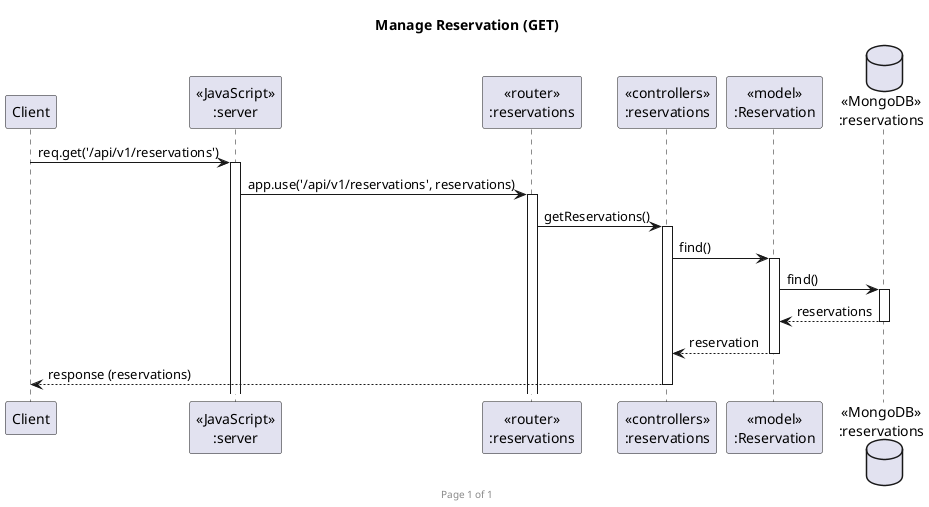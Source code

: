 @startuml Manage Reservation (GET)

footer Page %page% of %lastpage%
title "Manage Reservation (GET)"

participant "Client" as client
participant "<<JavaScript>>\n:server" as server
participant "<<router>>\n:reservations" as routerReservations
participant "<<controllers>>\n:reservations" as controllersReservations
participant "<<model>>\n:Reservation" as modelReservation
database "<<MongoDB>>\n:reservations" as ReservationsDatabase

client -> server ++ : req.get('/api/v1/reservations')
server -> routerReservations ++ : app.use('/api/v1/reservations', reservations)
routerReservations -> controllersReservations ++ : getReservations()
controllersReservations -> modelReservation ++ : find()
modelReservation -> ReservationsDatabase ++ : find()
ReservationsDatabase --> modelReservation -- : reservations
controllersReservations <-- modelReservation --:reservation
controllersReservations --> client -- : response (reservations)

@enduml
